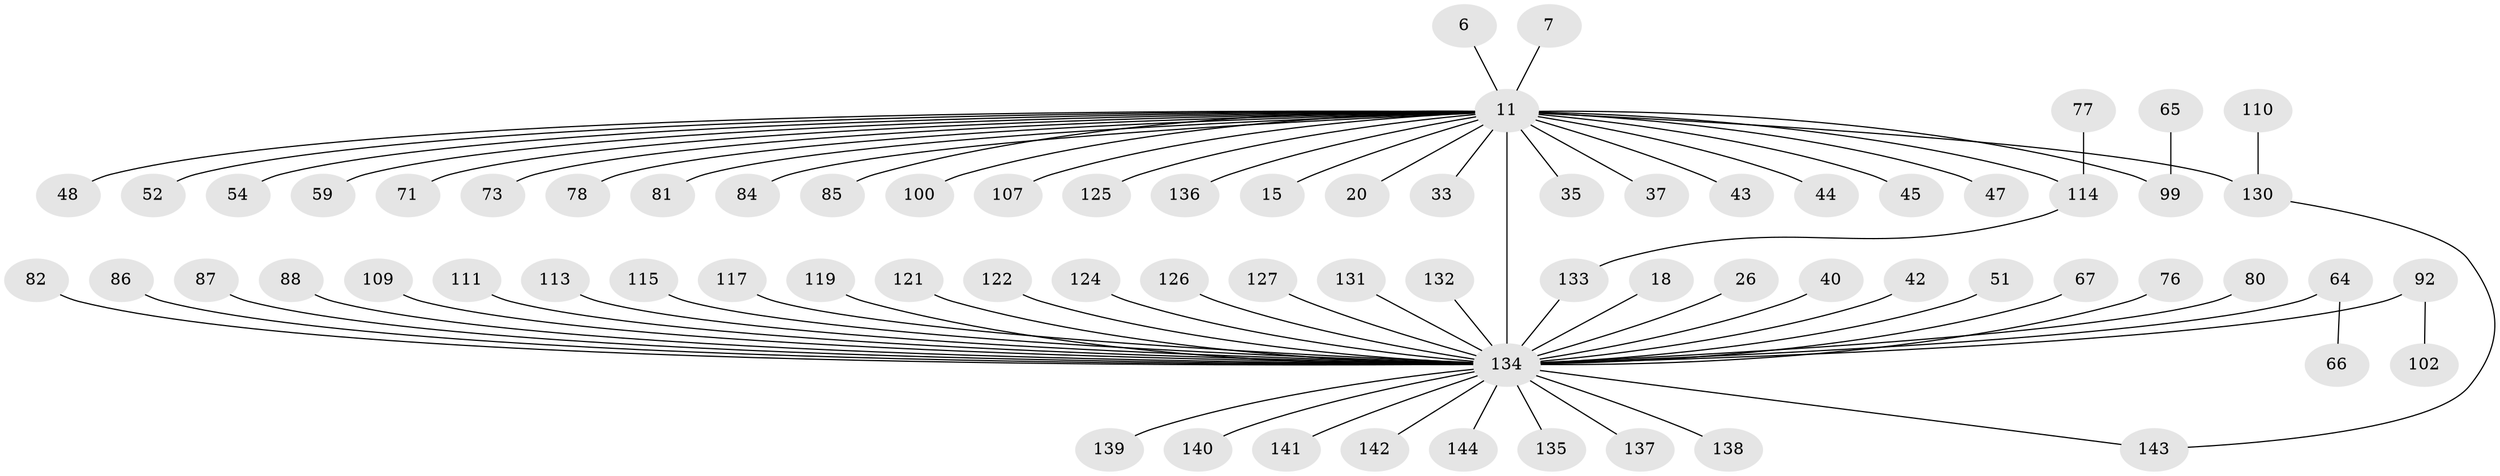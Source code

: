 // original degree distribution, {24: 0.006944444444444444, 32: 0.006944444444444444, 9: 0.013888888888888888, 7: 0.020833333333333332, 3: 0.125, 1: 0.4652777777777778, 5: 0.041666666666666664, 10: 0.006944444444444444, 14: 0.006944444444444444, 2: 0.2361111111111111, 8: 0.006944444444444444, 6: 0.013888888888888888, 12: 0.006944444444444444, 4: 0.041666666666666664}
// Generated by graph-tools (version 1.1) at 2025/47/03/09/25 04:47:57]
// undirected, 72 vertices, 73 edges
graph export_dot {
graph [start="1"]
  node [color=gray90,style=filled];
  6;
  7;
  11 [super="+1+2"];
  15;
  18;
  20;
  26;
  33;
  35;
  37;
  40;
  42 [super="+24"];
  43;
  44;
  45;
  47;
  48;
  51;
  52;
  54;
  59;
  64 [super="+14"];
  65;
  66;
  67;
  71;
  73 [super="+5"];
  76;
  77 [super="+32"];
  78;
  80;
  81;
  82;
  84;
  85;
  86;
  87;
  88;
  92 [super="+62"];
  99 [super="+8+56"];
  100;
  102;
  107;
  109;
  110;
  111 [super="+98"];
  113;
  114 [super="+4+39+28+72"];
  115 [super="+10"];
  117 [super="+41"];
  119;
  121;
  122 [super="+95"];
  124 [super="+61+63+79"];
  125;
  126 [super="+83"];
  127;
  130 [super="+97+103+25"];
  131;
  132;
  133 [super="+94"];
  134 [super="+89+17+129+128+123+101"];
  135;
  136;
  137;
  138;
  139;
  140;
  141;
  142;
  143;
  144;
  6 -- 11;
  7 -- 11;
  11 -- 20 [weight=2];
  11 -- 44;
  11 -- 45;
  11 -- 54;
  11 -- 100 [weight=2];
  11 -- 78;
  11 -- 81;
  11 -- 33;
  11 -- 43;
  11 -- 47;
  11 -- 48;
  11 -- 52;
  11 -- 125;
  11 -- 71;
  11 -- 136;
  11 -- 15;
  11 -- 84;
  11 -- 85;
  11 -- 35;
  11 -- 99 [weight=3];
  11 -- 37;
  11 -- 107;
  11 -- 114 [weight=3];
  11 -- 59;
  11 -- 134 [weight=26];
  11 -- 130 [weight=4];
  11 -- 73 [weight=2];
  18 -- 134 [weight=2];
  26 -- 134;
  40 -- 134;
  42 -- 134;
  51 -- 134;
  64 -- 66;
  64 -- 134 [weight=3];
  65 -- 99;
  67 -- 134;
  76 -- 134;
  77 -- 114;
  80 -- 134;
  82 -- 134;
  86 -- 134;
  87 -- 134;
  88 -- 134;
  92 -- 102;
  92 -- 134 [weight=3];
  109 -- 134;
  110 -- 130;
  111 -- 134;
  113 -- 134;
  114 -- 133;
  115 -- 134 [weight=3];
  117 -- 134;
  119 -- 134 [weight=2];
  121 -- 134;
  122 -- 134;
  124 -- 134 [weight=4];
  126 -- 134;
  127 -- 134;
  130 -- 143;
  131 -- 134 [weight=2];
  132 -- 134;
  133 -- 134;
  134 -- 135;
  134 -- 137 [weight=3];
  134 -- 139;
  134 -- 140;
  134 -- 138;
  134 -- 141;
  134 -- 142;
  134 -- 143;
  134 -- 144;
}
